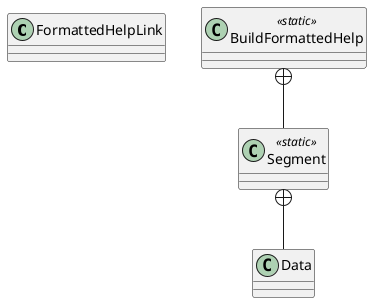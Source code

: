 @startuml
class FormattedHelpLink {
}
class BuildFormattedHelp <<static>> {
}
class Segment <<static>> {
}
class Data {
}
BuildFormattedHelp +-- Segment
Segment +-- Data
@enduml
